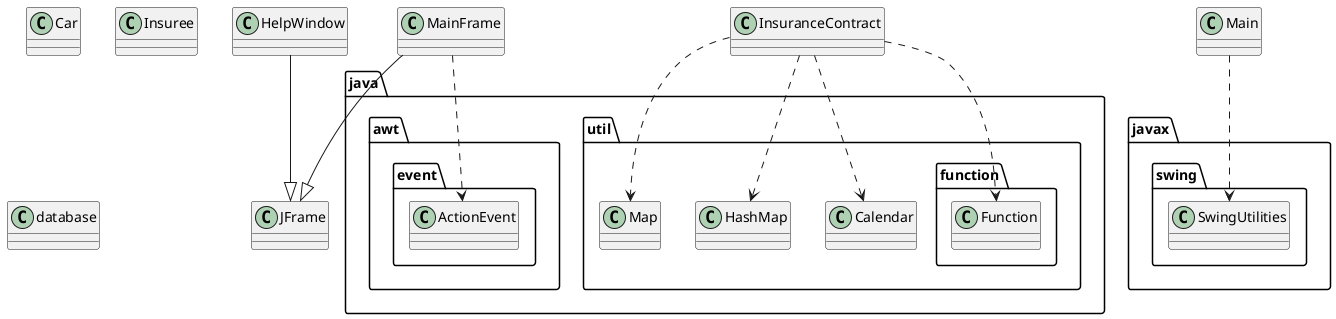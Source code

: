 @startuml
class Car
class HelpWindow
class InsuranceContract
class Insuree
class JFrame
class Main
class MainFrame
class database
class java.awt.event.ActionEvent
class java.util.Calendar
class java.util.HashMap
class java.util.Map
class java.util.function.Function
class javax.swing.SwingUtilities
HelpWindow --|> JFrame
InsuranceContract ..> java.util.Calendar
InsuranceContract ..> java.util.HashMap
InsuranceContract ..> java.util.Map
InsuranceContract ..> java.util.function.Function
Main ..> javax.swing.SwingUtilities
MainFrame --|> JFrame
MainFrame ..> java.awt.event.ActionEvent
@enduml